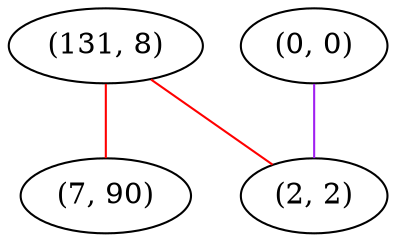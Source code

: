 graph "" {
"(131, 8)";
"(0, 0)";
"(7, 90)";
"(2, 2)";
"(131, 8)" -- "(7, 90)"  [color=red, key=0, weight=1];
"(131, 8)" -- "(2, 2)"  [color=red, key=0, weight=1];
"(0, 0)" -- "(2, 2)"  [color=purple, key=0, weight=4];
}
